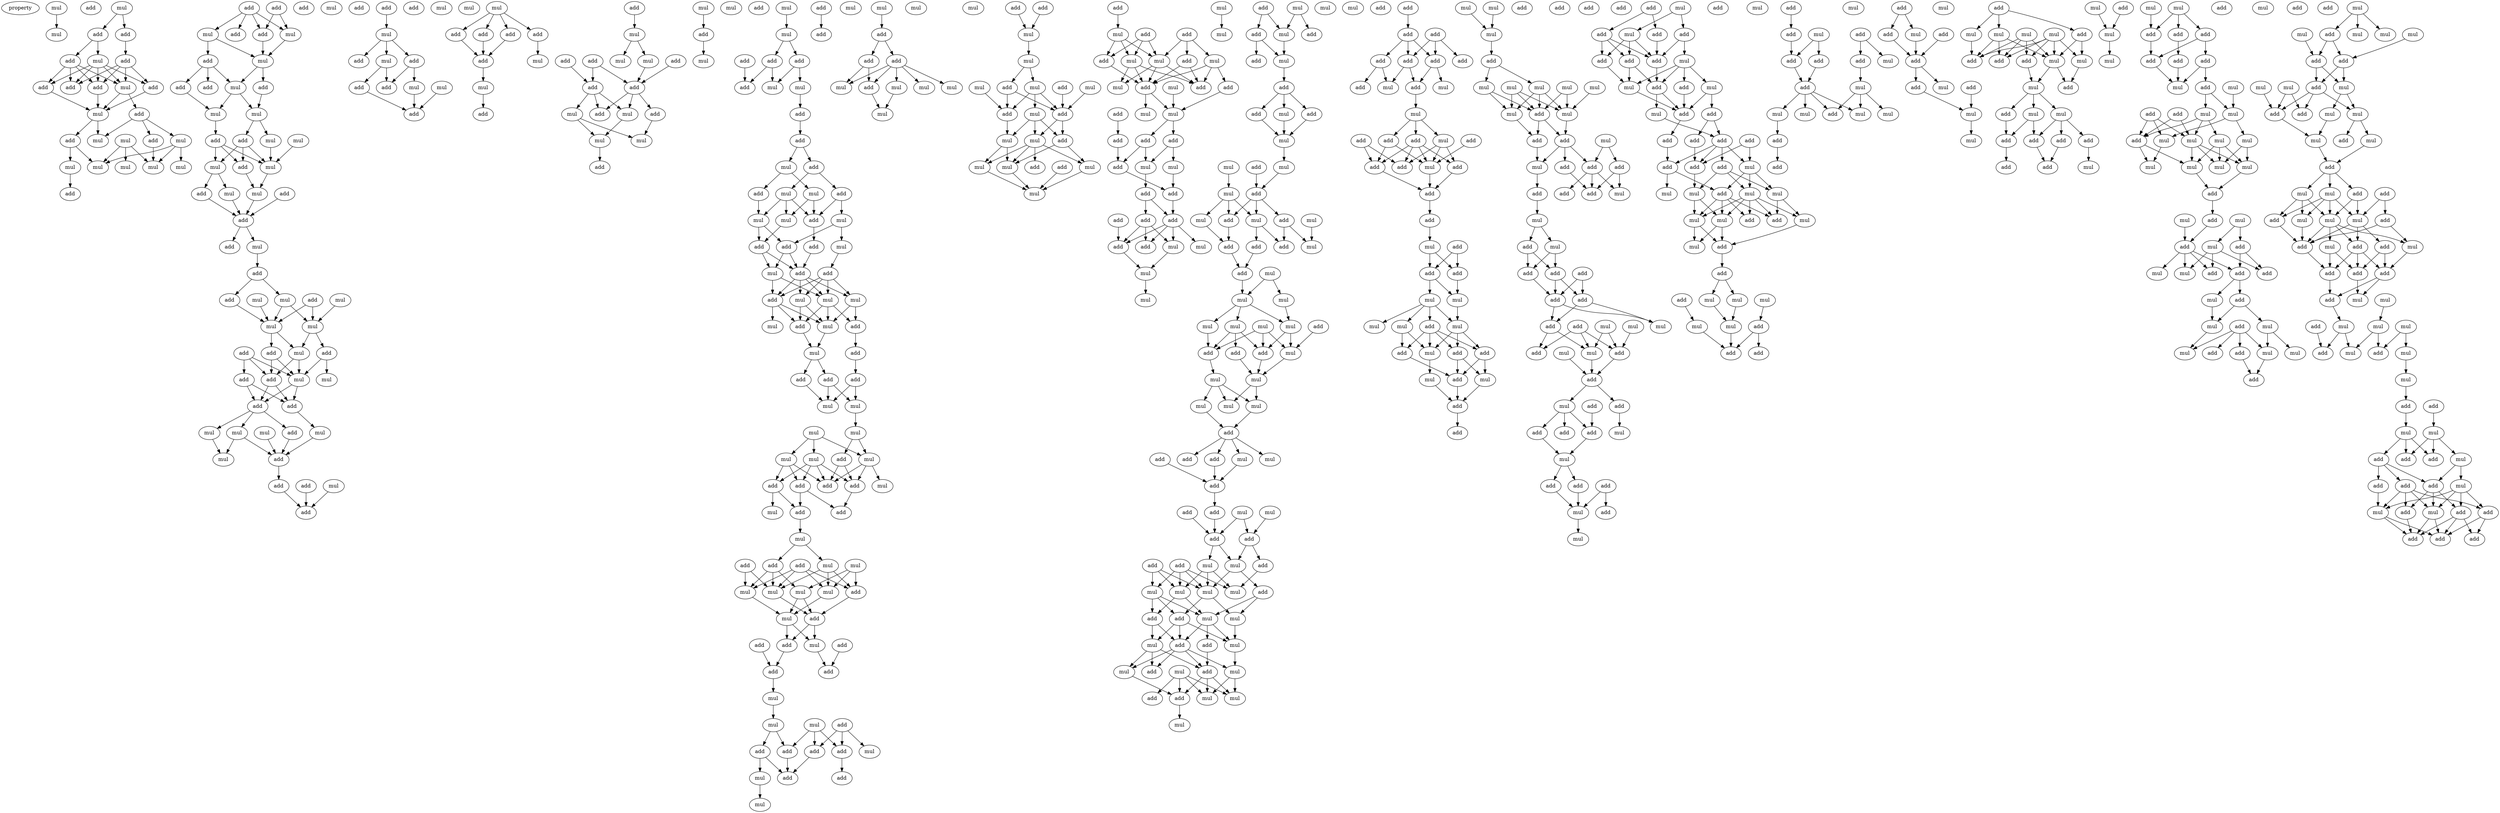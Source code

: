 digraph {
    node [fontcolor=black]
    property [mul=2,lf=2.0]
    0 [ label = mul ];
    1 [ label = mul ];
    2 [ label = add ];
    3 [ label = mul ];
    4 [ label = add ];
    5 [ label = add ];
    6 [ label = mul ];
    7 [ label = add ];
    8 [ label = add ];
    9 [ label = add ];
    10 [ label = add ];
    11 [ label = mul ];
    12 [ label = add ];
    13 [ label = add ];
    14 [ label = mul ];
    15 [ label = add ];
    16 [ label = add ];
    17 [ label = mul ];
    18 [ label = mul ];
    19 [ label = mul ];
    20 [ label = add ];
    21 [ label = mul ];
    22 [ label = mul ];
    23 [ label = mul ];
    24 [ label = mul ];
    25 [ label = mul ];
    26 [ label = add ];
    27 [ label = add ];
    28 [ label = add ];
    29 [ label = add ];
    30 [ label = mul ];
    31 [ label = mul ];
    32 [ label = add ];
    33 [ label = add ];
    34 [ label = mul ];
    35 [ label = add ];
    36 [ label = mul ];
    37 [ label = add ];
    38 [ label = add ];
    39 [ label = mul ];
    40 [ label = mul ];
    41 [ label = mul ];
    42 [ label = add ];
    43 [ label = add ];
    44 [ label = mul ];
    45 [ label = add ];
    46 [ label = add ];
    47 [ label = mul ];
    48 [ label = mul ];
    49 [ label = mul ];
    50 [ label = mul ];
    51 [ label = add ];
    52 [ label = mul ];
    53 [ label = add ];
    54 [ label = add ];
    55 [ label = add ];
    56 [ label = mul ];
    57 [ label = add ];
    58 [ label = mul ];
    59 [ label = add ];
    60 [ label = mul ];
    61 [ label = add ];
    62 [ label = mul ];
    63 [ label = mul ];
    64 [ label = mul ];
    65 [ label = add ];
    66 [ label = mul ];
    67 [ label = add ];
    68 [ label = add ];
    69 [ label = add ];
    70 [ label = mul ];
    71 [ label = add ];
    72 [ label = mul ];
    73 [ label = add ];
    74 [ label = add ];
    75 [ label = add ];
    76 [ label = mul ];
    77 [ label = mul ];
    78 [ label = mul ];
    79 [ label = add ];
    80 [ label = mul ];
    81 [ label = add ];
    82 [ label = mul ];
    83 [ label = add ];
    84 [ label = add ];
    85 [ label = mul ];
    86 [ label = add ];
    87 [ label = add ];
    88 [ label = mul ];
    89 [ label = add ];
    90 [ label = mul ];
    91 [ label = add ];
    92 [ label = mul ];
    93 [ label = add ];
    94 [ label = mul ];
    95 [ label = add ];
    96 [ label = add ];
    97 [ label = add ];
    98 [ label = mul ];
    99 [ label = mul ];
    100 [ label = mul ];
    101 [ label = add ];
    102 [ label = add ];
    103 [ label = add ];
    104 [ label = add ];
    105 [ label = mul ];
    106 [ label = add ];
    107 [ label = mul ];
    108 [ label = add ];
    109 [ label = add ];
    110 [ label = mul ];
    111 [ label = mul ];
    112 [ label = add ];
    113 [ label = mul ];
    114 [ label = add ];
    115 [ label = add ];
    116 [ label = add ];
    117 [ label = add ];
    118 [ label = mul ];
    119 [ label = mul ];
    120 [ label = add ];
    121 [ label = add ];
    122 [ label = mul ];
    123 [ label = mul ];
    124 [ label = mul ];
    125 [ label = add ];
    126 [ label = mul ];
    127 [ label = add ];
    128 [ label = add ];
    129 [ label = mul ];
    130 [ label = mul ];
    131 [ label = mul ];
    132 [ label = add ];
    133 [ label = add ];
    134 [ label = add ];
    135 [ label = mul ];
    136 [ label = add ];
    137 [ label = mul ];
    138 [ label = add ];
    139 [ label = add ];
    140 [ label = add ];
    141 [ label = mul ];
    142 [ label = add ];
    143 [ label = add ];
    144 [ label = mul ];
    145 [ label = add ];
    146 [ label = add ];
    147 [ label = mul ];
    148 [ label = add ];
    149 [ label = mul ];
    150 [ label = mul ];
    151 [ label = mul ];
    152 [ label = mul ];
    153 [ label = add ];
    154 [ label = add ];
    155 [ label = add ];
    156 [ label = mul ];
    157 [ label = add ];
    158 [ label = add ];
    159 [ label = mul ];
    160 [ label = add ];
    161 [ label = mul ];
    162 [ label = mul ];
    163 [ label = add ];
    164 [ label = mul ];
    165 [ label = add ];
    166 [ label = mul ];
    167 [ label = mul ];
    168 [ label = add ];
    169 [ label = add ];
    170 [ label = add ];
    171 [ label = add ];
    172 [ label = mul ];
    173 [ label = mul ];
    174 [ label = mul ];
    175 [ label = mul ];
    176 [ label = add ];
    177 [ label = mul ];
    178 [ label = mul ];
    179 [ label = mul ];
    180 [ label = add ];
    181 [ label = add ];
    182 [ label = add ];
    183 [ label = mul ];
    184 [ label = add ];
    185 [ label = mul ];
    186 [ label = add ];
    187 [ label = add ];
    188 [ label = mul ];
    189 [ label = add ];
    190 [ label = mul ];
    191 [ label = add ];
    192 [ label = add ];
    193 [ label = mul ];
    194 [ label = mul ];
    195 [ label = mul ];
    196 [ label = add ];
    197 [ label = mul ];
    198 [ label = mul ];
    199 [ label = add ];
    200 [ label = mul ];
    201 [ label = add ];
    202 [ label = add ];
    203 [ label = mul ];
    204 [ label = add ];
    205 [ label = add ];
    206 [ label = add ];
    207 [ label = mul ];
    208 [ label = mul ];
    209 [ label = add ];
    210 [ label = mul ];
    211 [ label = add ];
    212 [ label = add ];
    213 [ label = mul ];
    214 [ label = add ];
    215 [ label = add ];
    216 [ label = add ];
    217 [ label = add ];
    218 [ label = mul ];
    219 [ label = mul ];
    220 [ label = mul ];
    221 [ label = mul ];
    222 [ label = mul ];
    223 [ label = mul ];
    224 [ label = add ];
    225 [ label = add ];
    226 [ label = add ];
    227 [ label = mul ];
    228 [ label = mul ];
    229 [ label = mul ];
    230 [ label = mul ];
    231 [ label = add ];
    232 [ label = mul ];
    233 [ label = add ];
    234 [ label = add ];
    235 [ label = mul ];
    236 [ label = mul ];
    237 [ label = mul ];
    238 [ label = mul ];
    239 [ label = mul ];
    240 [ label = add ];
    241 [ label = add ];
    242 [ label = add ];
    243 [ label = mul ];
    244 [ label = add ];
    245 [ label = add ];
    246 [ label = mul ];
    247 [ label = mul ];
    248 [ label = mul ];
    249 [ label = mul ];
    250 [ label = add ];
    251 [ label = add ];
    252 [ label = mul ];
    253 [ label = mul ];
    254 [ label = add ];
    255 [ label = add ];
    256 [ label = mul ];
    257 [ label = add ];
    258 [ label = add ];
    259 [ label = mul ];
    260 [ label = mul ];
    261 [ label = add ];
    262 [ label = mul ];
    263 [ label = add ];
    264 [ label = mul ];
    265 [ label = add ];
    266 [ label = add ];
    267 [ label = mul ];
    268 [ label = mul ];
    269 [ label = mul ];
    270 [ label = add ];
    271 [ label = add ];
    272 [ label = add ];
    273 [ label = add ];
    274 [ label = add ];
    275 [ label = mul ];
    276 [ label = mul ];
    277 [ label = add ];
    278 [ label = add ];
    279 [ label = add ];
    280 [ label = add ];
    281 [ label = add ];
    282 [ label = add ];
    283 [ label = add ];
    284 [ label = mul ];
    285 [ label = mul ];
    286 [ label = mul ];
    287 [ label = mul ];
    288 [ label = mul ];
    289 [ label = mul ];
    290 [ label = mul ];
    291 [ label = add ];
    292 [ label = mul ];
    293 [ label = add ];
    294 [ label = add ];
    295 [ label = mul ];
    296 [ label = add ];
    297 [ label = add ];
    298 [ label = add ];
    299 [ label = mul ];
    300 [ label = add ];
    301 [ label = mul ];
    302 [ label = mul ];
    303 [ label = mul ];
    304 [ label = mul ];
    305 [ label = add ];
    306 [ label = mul ];
    307 [ label = mul ];
    308 [ label = add ];
    309 [ label = add ];
    310 [ label = mul ];
    311 [ label = add ];
    312 [ label = mul ];
    313 [ label = mul ];
    314 [ label = add ];
    315 [ label = add ];
    316 [ label = add ];
    317 [ label = mul ];
    318 [ label = mul ];
    319 [ label = add ];
    320 [ label = mul ];
    321 [ label = mul ];
    322 [ label = mul ];
    323 [ label = add ];
    324 [ label = mul ];
    325 [ label = mul ];
    326 [ label = mul ];
    327 [ label = add ];
    328 [ label = add ];
    329 [ label = mul ];
    330 [ label = add ];
    331 [ label = mul ];
    332 [ label = mul ];
    333 [ label = mul ];
    334 [ label = mul ];
    335 [ label = add ];
    336 [ label = mul ];
    337 [ label = add ];
    338 [ label = add ];
    339 [ label = add ];
    340 [ label = mul ];
    341 [ label = mul ];
    342 [ label = add ];
    343 [ label = add ];
    344 [ label = add ];
    345 [ label = mul ];
    346 [ label = add ];
    347 [ label = mul ];
    348 [ label = add ];
    349 [ label = add ];
    350 [ label = mul ];
    351 [ label = add ];
    352 [ label = add ];
    353 [ label = add ];
    354 [ label = mul ];
    355 [ label = mul ];
    356 [ label = mul ];
    357 [ label = add ];
    358 [ label = mul ];
    359 [ label = mul ];
    360 [ label = add ];
    361 [ label = mul ];
    362 [ label = mul ];
    363 [ label = add ];
    364 [ label = mul ];
    365 [ label = add ];
    366 [ label = add ];
    367 [ label = mul ];
    368 [ label = mul ];
    369 [ label = add ];
    370 [ label = mul ];
    371 [ label = mul ];
    372 [ label = add ];
    373 [ label = add ];
    374 [ label = add ];
    375 [ label = mul ];
    376 [ label = mul ];
    377 [ label = mul ];
    378 [ label = add ];
    379 [ label = add ];
    380 [ label = add ];
    381 [ label = add ];
    382 [ label = add ];
    383 [ label = add ];
    384 [ label = add ];
    385 [ label = mul ];
    386 [ label = mul ];
    387 [ label = add ];
    388 [ label = add ];
    389 [ label = mul ];
    390 [ label = add ];
    391 [ label = mul ];
    392 [ label = add ];
    393 [ label = add ];
    394 [ label = add ];
    395 [ label = add ];
    396 [ label = add ];
    397 [ label = add ];
    398 [ label = mul ];
    399 [ label = add ];
    400 [ label = add ];
    401 [ label = mul ];
    402 [ label = add ];
    403 [ label = add ];
    404 [ label = add ];
    405 [ label = mul ];
    406 [ label = mul ];
    407 [ label = mul ];
    408 [ label = mul ];
    409 [ label = mul ];
    410 [ label = add ];
    411 [ label = add ];
    412 [ label = add ];
    413 [ label = mul ];
    414 [ label = add ];
    415 [ label = mul ];
    416 [ label = mul ];
    417 [ label = add ];
    418 [ label = add ];
    419 [ label = add ];
    420 [ label = mul ];
    421 [ label = mul ];
    422 [ label = mul ];
    423 [ label = add ];
    424 [ label = mul ];
    425 [ label = mul ];
    426 [ label = mul ];
    427 [ label = mul ];
    428 [ label = mul ];
    429 [ label = add ];
    430 [ label = mul ];
    431 [ label = mul ];
    432 [ label = add ];
    433 [ label = add ];
    434 [ label = mul ];
    435 [ label = add ];
    436 [ label = mul ];
    437 [ label = add ];
    438 [ label = add ];
    439 [ label = add ];
    440 [ label = add ];
    441 [ label = add ];
    442 [ label = mul ];
    443 [ label = add ];
    444 [ label = mul ];
    445 [ label = add ];
    446 [ label = mul ];
    447 [ label = add ];
    448 [ label = add ];
    449 [ label = add ];
    450 [ label = add ];
    451 [ label = add ];
    452 [ label = mul ];
    453 [ label = mul ];
    454 [ label = add ];
    455 [ label = mul ];
    456 [ label = add ];
    457 [ label = add ];
    458 [ label = mul ];
    459 [ label = mul ];
    460 [ label = add ];
    461 [ label = add ];
    462 [ label = add ];
    463 [ label = add ];
    464 [ label = mul ];
    465 [ label = add ];
    466 [ label = mul ];
    467 [ label = add ];
    468 [ label = add ];
    469 [ label = mul ];
    470 [ label = add ];
    471 [ label = add ];
    472 [ label = add ];
    473 [ label = add ];
    474 [ label = add ];
    475 [ label = add ];
    476 [ label = mul ];
    477 [ label = mul ];
    478 [ label = add ];
    479 [ label = add ];
    480 [ label = mul ];
    481 [ label = add ];
    482 [ label = add ];
    483 [ label = add ];
    484 [ label = mul ];
    485 [ label = add ];
    486 [ label = mul ];
    487 [ label = add ];
    488 [ label = add ];
    489 [ label = add ];
    490 [ label = mul ];
    491 [ label = add ];
    492 [ label = mul ];
    493 [ label = add ];
    494 [ label = mul ];
    495 [ label = add ];
    496 [ label = add ];
    497 [ label = add ];
    498 [ label = add ];
    499 [ label = add ];
    500 [ label = add ];
    501 [ label = add ];
    502 [ label = add ];
    503 [ label = mul ];
    504 [ label = add ];
    505 [ label = mul ];
    506 [ label = mul ];
    507 [ label = mul ];
    508 [ label = mul ];
    509 [ label = mul ];
    510 [ label = add ];
    511 [ label = add ];
    512 [ label = mul ];
    513 [ label = mul ];
    514 [ label = mul ];
    515 [ label = add ];
    516 [ label = add ];
    517 [ label = mul ];
    518 [ label = mul ];
    519 [ label = add ];
    520 [ label = mul ];
    521 [ label = mul ];
    522 [ label = mul ];
    523 [ label = add ];
    524 [ label = add ];
    525 [ label = add ];
    526 [ label = add ];
    527 [ label = mul ];
    528 [ label = add ];
    529 [ label = mul ];
    530 [ label = add ];
    531 [ label = add ];
    532 [ label = mul ];
    533 [ label = mul ];
    534 [ label = add ];
    535 [ label = add ];
    536 [ label = add ];
    537 [ label = add ];
    538 [ label = mul ];
    539 [ label = add ];
    540 [ label = mul ];
    541 [ label = mul ];
    542 [ label = mul ];
    543 [ label = mul ];
    544 [ label = add ];
    545 [ label = add ];
    546 [ label = add ];
    547 [ label = add ];
    548 [ label = add ];
    549 [ label = mul ];
    550 [ label = add ];
    551 [ label = add ];
    552 [ label = add ];
    553 [ label = mul ];
    554 [ label = mul ];
    555 [ label = mul ];
    556 [ label = mul ];
    557 [ label = add ];
    558 [ label = mul ];
    559 [ label = mul ];
    560 [ label = mul ];
    561 [ label = mul ];
    562 [ label = add ];
    563 [ label = add ];
    564 [ label = add ];
    565 [ label = mul ];
    566 [ label = mul ];
    567 [ label = add ];
    568 [ label = mul ];
    569 [ label = add ];
    570 [ label = add ];
    571 [ label = mul ];
    572 [ label = mul ];
    573 [ label = add ];
    574 [ label = add ];
    575 [ label = add ];
    576 [ label = add ];
    577 [ label = add ];
    578 [ label = mul ];
    579 [ label = mul ];
    580 [ label = add ];
    581 [ label = add ];
    582 [ label = mul ];
    583 [ label = mul ];
    584 [ label = mul ];
    585 [ label = mul ];
    586 [ label = add ];
    587 [ label = add ];
    588 [ label = add ];
    589 [ label = add ];
    590 [ label = add ];
    591 [ label = add ];
    592 [ label = add ];
    593 [ label = add ];
    594 [ label = mul ];
    595 [ label = mul ];
    596 [ label = mul ];
    597 [ label = add ];
    598 [ label = add ];
    599 [ label = mul ];
    600 [ label = mul ];
    601 [ label = add ];
    602 [ label = mul ];
    603 [ label = mul ];
    604 [ label = mul ];
    605 [ label = mul ];
    606 [ label = mul ];
    607 [ label = mul ];
    608 [ label = mul ];
    609 [ label = add ];
    610 [ label = mul ];
    611 [ label = mul ];
    612 [ label = add ];
    613 [ label = add ];
    614 [ label = add ];
    615 [ label = mul ];
    616 [ label = mul ];
    617 [ label = add ];
    618 [ label = mul ];
    619 [ label = add ];
    620 [ label = add ];
    621 [ label = add ];
    622 [ label = mul ];
    623 [ label = mul ];
    624 [ label = add ];
    625 [ label = mul ];
    626 [ label = mul ];
    627 [ label = add ];
    628 [ label = mul ];
    629 [ label = mul ];
    630 [ label = add ];
    631 [ label = add ];
    632 [ label = mul ];
    633 [ label = add ];
    634 [ label = add ];
    635 [ label = mul ];
    636 [ label = mul ];
    637 [ label = mul ];
    638 [ label = mul ];
    639 [ label = mul ];
    640 [ label = add ];
    641 [ label = add ];
    642 [ label = add ];
    643 [ label = mul ];
    644 [ label = mul ];
    645 [ label = add ];
    646 [ label = mul ];
    647 [ label = add ];
    648 [ label = add ];
    649 [ label = mul ];
    650 [ label = mul ];
    651 [ label = mul ];
    652 [ label = add ];
    653 [ label = mul ];
    654 [ label = add ];
    655 [ label = mul ];
    656 [ label = mul ];
    657 [ label = add ];
    658 [ label = add ];
    659 [ label = mul ];
    660 [ label = mul ];
    661 [ label = add ];
    662 [ label = mul ];
    663 [ label = add ];
    664 [ label = add ];
    665 [ label = add ];
    666 [ label = mul ];
    667 [ label = add ];
    668 [ label = mul ];
    669 [ label = add ];
    670 [ label = add ];
    671 [ label = add ];
    672 [ label = add ];
    673 [ label = mul ];
    674 [ label = mul ];
    675 [ label = mul ];
    676 [ label = mul ];
    677 [ label = mul ];
    678 [ label = add ];
    679 [ label = add ];
    680 [ label = mul ];
    681 [ label = mul ];
    682 [ label = add ];
    683 [ label = mul ];
    684 [ label = add ];
    685 [ label = add ];
    686 [ label = mul ];
    687 [ label = mul ];
    688 [ label = mul ];
    689 [ label = add ];
    690 [ label = add ];
    691 [ label = add ];
    692 [ label = add ];
    693 [ label = mul ];
    694 [ label = add ];
    695 [ label = add ];
    696 [ label = mul ];
    697 [ label = add ];
    698 [ label = add ];
    699 [ label = mul ];
    700 [ label = add ];
    701 [ label = add ];
    702 [ label = add ];
    703 [ label = add ];
    0 -> 1 [ name = 0 ];
    3 -> 4 [ name = 1 ];
    3 -> 5 [ name = 2 ];
    4 -> 8 [ name = 3 ];
    5 -> 6 [ name = 4 ];
    5 -> 7 [ name = 5 ];
    6 -> 9 [ name = 6 ];
    6 -> 10 [ name = 7 ];
    6 -> 11 [ name = 8 ];
    6 -> 12 [ name = 9 ];
    6 -> 13 [ name = 10 ];
    7 -> 9 [ name = 11 ];
    7 -> 10 [ name = 12 ];
    7 -> 11 [ name = 13 ];
    7 -> 12 [ name = 14 ];
    8 -> 10 [ name = 15 ];
    8 -> 11 [ name = 16 ];
    8 -> 12 [ name = 17 ];
    8 -> 13 [ name = 18 ];
    9 -> 14 [ name = 19 ];
    11 -> 14 [ name = 20 ];
    11 -> 15 [ name = 21 ];
    12 -> 14 [ name = 22 ];
    13 -> 14 [ name = 23 ];
    14 -> 17 [ name = 24 ];
    14 -> 20 [ name = 25 ];
    15 -> 16 [ name = 26 ];
    15 -> 17 [ name = 27 ];
    15 -> 19 [ name = 28 ];
    16 -> 22 [ name = 29 ];
    18 -> 21 [ name = 30 ];
    18 -> 22 [ name = 31 ];
    18 -> 24 [ name = 32 ];
    19 -> 22 [ name = 33 ];
    19 -> 24 [ name = 34 ];
    19 -> 25 [ name = 35 ];
    20 -> 23 [ name = 36 ];
    20 -> 24 [ name = 37 ];
    23 -> 26 [ name = 38 ];
    27 -> 30 [ name = 39 ];
    27 -> 32 [ name = 40 ];
    28 -> 29 [ name = 41 ];
    28 -> 30 [ name = 42 ];
    28 -> 31 [ name = 43 ];
    28 -> 32 [ name = 44 ];
    30 -> 34 [ name = 45 ];
    31 -> 33 [ name = 46 ];
    31 -> 34 [ name = 47 ];
    32 -> 34 [ name = 48 ];
    33 -> 35 [ name = 49 ];
    33 -> 36 [ name = 50 ];
    33 -> 38 [ name = 51 ];
    34 -> 36 [ name = 52 ];
    34 -> 37 [ name = 53 ];
    35 -> 40 [ name = 54 ];
    36 -> 39 [ name = 55 ];
    36 -> 40 [ name = 56 ];
    37 -> 39 [ name = 57 ];
    39 -> 41 [ name = 58 ];
    39 -> 45 [ name = 59 ];
    40 -> 43 [ name = 60 ];
    41 -> 47 [ name = 61 ];
    43 -> 46 [ name = 62 ];
    43 -> 47 [ name = 63 ];
    43 -> 48 [ name = 64 ];
    44 -> 47 [ name = 65 ];
    45 -> 46 [ name = 66 ];
    45 -> 47 [ name = 67 ];
    45 -> 48 [ name = 68 ];
    46 -> 52 [ name = 69 ];
    47 -> 52 [ name = 70 ];
    48 -> 49 [ name = 71 ];
    48 -> 51 [ name = 72 ];
    49 -> 54 [ name = 73 ];
    51 -> 54 [ name = 74 ];
    52 -> 54 [ name = 75 ];
    53 -> 54 [ name = 76 ];
    54 -> 55 [ name = 77 ];
    54 -> 56 [ name = 78 ];
    56 -> 57 [ name = 79 ];
    57 -> 58 [ name = 80 ];
    57 -> 59 [ name = 81 ];
    58 -> 63 [ name = 82 ];
    58 -> 64 [ name = 83 ];
    59 -> 63 [ name = 84 ];
    60 -> 64 [ name = 85 ];
    61 -> 63 [ name = 86 ];
    61 -> 64 [ name = 87 ];
    62 -> 63 [ name = 88 ];
    63 -> 66 [ name = 89 ];
    63 -> 68 [ name = 90 ];
    64 -> 66 [ name = 91 ];
    64 -> 67 [ name = 92 ];
    65 -> 69 [ name = 93 ];
    65 -> 70 [ name = 94 ];
    65 -> 73 [ name = 95 ];
    66 -> 69 [ name = 96 ];
    66 -> 70 [ name = 97 ];
    67 -> 70 [ name = 98 ];
    67 -> 72 [ name = 99 ];
    68 -> 69 [ name = 100 ];
    68 -> 70 [ name = 101 ];
    69 -> 74 [ name = 102 ];
    69 -> 75 [ name = 103 ];
    70 -> 74 [ name = 104 ];
    70 -> 75 [ name = 105 ];
    73 -> 74 [ name = 106 ];
    73 -> 75 [ name = 107 ];
    74 -> 76 [ name = 108 ];
    75 -> 78 [ name = 109 ];
    75 -> 79 [ name = 110 ];
    75 -> 80 [ name = 111 ];
    76 -> 81 [ name = 112 ];
    77 -> 81 [ name = 113 ];
    78 -> 81 [ name = 114 ];
    78 -> 82 [ name = 115 ];
    79 -> 81 [ name = 116 ];
    80 -> 82 [ name = 117 ];
    81 -> 83 [ name = 118 ];
    83 -> 86 [ name = 119 ];
    84 -> 86 [ name = 120 ];
    85 -> 86 [ name = 121 ];
    87 -> 88 [ name = 122 ];
    88 -> 89 [ name = 123 ];
    88 -> 90 [ name = 124 ];
    88 -> 91 [ name = 125 ];
    90 -> 93 [ name = 126 ];
    90 -> 95 [ name = 127 ];
    91 -> 92 [ name = 128 ];
    91 -> 95 [ name = 129 ];
    92 -> 96 [ name = 130 ];
    93 -> 96 [ name = 131 ];
    94 -> 96 [ name = 132 ];
    100 -> 101 [ name = 133 ];
    100 -> 102 [ name = 134 ];
    100 -> 103 [ name = 135 ];
    100 -> 104 [ name = 136 ];
    101 -> 106 [ name = 137 ];
    102 -> 105 [ name = 138 ];
    103 -> 106 [ name = 139 ];
    104 -> 106 [ name = 140 ];
    106 -> 107 [ name = 141 ];
    107 -> 109 [ name = 142 ];
    108 -> 110 [ name = 143 ];
    110 -> 111 [ name = 144 ];
    110 -> 113 [ name = 145 ];
    112 -> 116 [ name = 146 ];
    112 -> 117 [ name = 147 ];
    113 -> 117 [ name = 148 ];
    114 -> 117 [ name = 149 ];
    115 -> 116 [ name = 150 ];
    116 -> 118 [ name = 151 ];
    116 -> 119 [ name = 152 ];
    116 -> 120 [ name = 153 ];
    117 -> 119 [ name = 154 ];
    117 -> 120 [ name = 155 ];
    117 -> 121 [ name = 156 ];
    118 -> 122 [ name = 157 ];
    118 -> 123 [ name = 158 ];
    119 -> 122 [ name = 159 ];
    121 -> 123 [ name = 160 ];
    122 -> 125 [ name = 161 ];
    124 -> 127 [ name = 162 ];
    127 -> 129 [ name = 163 ];
    130 -> 131 [ name = 164 ];
    131 -> 132 [ name = 165 ];
    131 -> 134 [ name = 166 ];
    132 -> 135 [ name = 167 ];
    132 -> 137 [ name = 168 ];
    133 -> 136 [ name = 169 ];
    134 -> 136 [ name = 170 ];
    134 -> 137 [ name = 171 ];
    135 -> 138 [ name = 172 ];
    138 -> 140 [ name = 173 ];
    139 -> 142 [ name = 174 ];
    140 -> 141 [ name = 175 ];
    140 -> 143 [ name = 176 ];
    141 -> 144 [ name = 177 ];
    141 -> 146 [ name = 178 ];
    143 -> 145 [ name = 179 ];
    143 -> 147 [ name = 180 ];
    144 -> 148 [ name = 181 ];
    144 -> 151 [ name = 182 ];
    145 -> 148 [ name = 183 ];
    145 -> 149 [ name = 184 ];
    146 -> 150 [ name = 185 ];
    147 -> 148 [ name = 186 ];
    147 -> 150 [ name = 187 ];
    147 -> 151 [ name = 188 ];
    148 -> 155 [ name = 189 ];
    149 -> 152 [ name = 190 ];
    149 -> 153 [ name = 191 ];
    150 -> 153 [ name = 192 ];
    150 -> 154 [ name = 193 ];
    151 -> 154 [ name = 194 ];
    152 -> 157 [ name = 195 ];
    153 -> 156 [ name = 196 ];
    153 -> 158 [ name = 197 ];
    154 -> 156 [ name = 198 ];
    154 -> 158 [ name = 199 ];
    155 -> 158 [ name = 200 ];
    156 -> 160 [ name = 201 ];
    156 -> 161 [ name = 202 ];
    157 -> 159 [ name = 203 ];
    157 -> 160 [ name = 204 ];
    157 -> 161 [ name = 205 ];
    157 -> 162 [ name = 206 ];
    158 -> 159 [ name = 207 ];
    158 -> 160 [ name = 208 ];
    158 -> 161 [ name = 209 ];
    158 -> 162 [ name = 210 ];
    159 -> 165 [ name = 211 ];
    159 -> 166 [ name = 212 ];
    160 -> 163 [ name = 213 ];
    160 -> 164 [ name = 214 ];
    160 -> 166 [ name = 215 ];
    161 -> 163 [ name = 216 ];
    161 -> 165 [ name = 217 ];
    161 -> 166 [ name = 218 ];
    162 -> 163 [ name = 219 ];
    162 -> 166 [ name = 220 ];
    163 -> 167 [ name = 221 ];
    165 -> 168 [ name = 222 ];
    166 -> 167 [ name = 223 ];
    167 -> 169 [ name = 224 ];
    167 -> 171 [ name = 225 ];
    168 -> 170 [ name = 226 ];
    169 -> 172 [ name = 227 ];
    169 -> 173 [ name = 228 ];
    170 -> 172 [ name = 229 ];
    170 -> 173 [ name = 230 ];
    171 -> 172 [ name = 231 ];
    173 -> 174 [ name = 232 ];
    174 -> 176 [ name = 233 ];
    174 -> 178 [ name = 234 ];
    175 -> 177 [ name = 235 ];
    175 -> 178 [ name = 236 ];
    175 -> 179 [ name = 237 ];
    176 -> 182 [ name = 238 ];
    176 -> 184 [ name = 239 ];
    177 -> 180 [ name = 240 ];
    177 -> 181 [ name = 241 ];
    177 -> 184 [ name = 242 ];
    178 -> 182 [ name = 243 ];
    178 -> 183 [ name = 244 ];
    178 -> 184 [ name = 245 ];
    179 -> 180 [ name = 246 ];
    179 -> 181 [ name = 247 ];
    179 -> 182 [ name = 248 ];
    179 -> 184 [ name = 249 ];
    180 -> 185 [ name = 250 ];
    180 -> 186 [ name = 251 ];
    181 -> 186 [ name = 252 ];
    181 -> 187 [ name = 253 ];
    182 -> 187 [ name = 254 ];
    186 -> 188 [ name = 255 ];
    188 -> 189 [ name = 256 ];
    188 -> 190 [ name = 257 ];
    189 -> 194 [ name = 258 ];
    189 -> 197 [ name = 259 ];
    189 -> 198 [ name = 260 ];
    190 -> 195 [ name = 261 ];
    190 -> 196 [ name = 262 ];
    190 -> 198 [ name = 263 ];
    191 -> 194 [ name = 264 ];
    191 -> 198 [ name = 265 ];
    192 -> 194 [ name = 266 ];
    192 -> 195 [ name = 267 ];
    192 -> 196 [ name = 268 ];
    192 -> 198 [ name = 269 ];
    193 -> 195 [ name = 270 ];
    193 -> 196 [ name = 271 ];
    193 -> 197 [ name = 272 ];
    194 -> 200 [ name = 273 ];
    195 -> 200 [ name = 274 ];
    196 -> 199 [ name = 275 ];
    197 -> 199 [ name = 276 ];
    197 -> 200 [ name = 277 ];
    198 -> 199 [ name = 278 ];
    199 -> 202 [ name = 279 ];
    199 -> 203 [ name = 280 ];
    200 -> 202 [ name = 281 ];
    200 -> 203 [ name = 282 ];
    201 -> 206 [ name = 283 ];
    202 -> 206 [ name = 284 ];
    203 -> 205 [ name = 285 ];
    204 -> 205 [ name = 286 ];
    206 -> 207 [ name = 287 ];
    207 -> 208 [ name = 288 ];
    208 -> 211 [ name = 289 ];
    208 -> 214 [ name = 290 ];
    209 -> 212 [ name = 291 ];
    209 -> 213 [ name = 292 ];
    209 -> 215 [ name = 293 ];
    210 -> 212 [ name = 294 ];
    210 -> 214 [ name = 295 ];
    210 -> 215 [ name = 296 ];
    211 -> 216 [ name = 297 ];
    211 -> 218 [ name = 298 ];
    212 -> 217 [ name = 299 ];
    214 -> 216 [ name = 300 ];
    215 -> 216 [ name = 301 ];
    218 -> 219 [ name = 302 ];
    221 -> 224 [ name = 303 ];
    224 -> 225 [ name = 304 ];
    224 -> 226 [ name = 305 ];
    225 -> 230 [ name = 306 ];
    225 -> 231 [ name = 307 ];
    226 -> 227 [ name = 308 ];
    226 -> 228 [ name = 309 ];
    226 -> 229 [ name = 310 ];
    226 -> 230 [ name = 311 ];
    226 -> 231 [ name = 312 ];
    227 -> 232 [ name = 313 ];
    231 -> 232 [ name = 314 ];
    233 -> 235 [ name = 315 ];
    234 -> 235 [ name = 316 ];
    235 -> 236 [ name = 317 ];
    236 -> 237 [ name = 318 ];
    236 -> 241 [ name = 319 ];
    237 -> 242 [ name = 320 ];
    237 -> 243 [ name = 321 ];
    237 -> 244 [ name = 322 ];
    238 -> 244 [ name = 323 ];
    239 -> 242 [ name = 324 ];
    240 -> 242 [ name = 325 ];
    241 -> 242 [ name = 326 ];
    241 -> 244 [ name = 327 ];
    242 -> 245 [ name = 328 ];
    242 -> 246 [ name = 329 ];
    243 -> 245 [ name = 330 ];
    243 -> 246 [ name = 331 ];
    243 -> 247 [ name = 332 ];
    244 -> 247 [ name = 333 ];
    245 -> 248 [ name = 334 ];
    245 -> 249 [ name = 335 ];
    246 -> 248 [ name = 336 ];
    246 -> 249 [ name = 337 ];
    246 -> 250 [ name = 338 ];
    246 -> 252 [ name = 339 ];
    247 -> 248 [ name = 340 ];
    247 -> 252 [ name = 341 ];
    248 -> 253 [ name = 342 ];
    249 -> 253 [ name = 343 ];
    251 -> 253 [ name = 344 ];
    252 -> 253 [ name = 345 ];
    254 -> 256 [ name = 346 ];
    255 -> 259 [ name = 347 ];
    255 -> 261 [ name = 348 ];
    255 -> 262 [ name = 349 ];
    256 -> 258 [ name = 350 ];
    256 -> 259 [ name = 351 ];
    256 -> 260 [ name = 352 ];
    257 -> 258 [ name = 353 ];
    257 -> 259 [ name = 354 ];
    257 -> 260 [ name = 355 ];
    258 -> 265 [ name = 356 ];
    259 -> 263 [ name = 357 ];
    259 -> 265 [ name = 358 ];
    259 -> 267 [ name = 359 ];
    260 -> 263 [ name = 360 ];
    260 -> 265 [ name = 361 ];
    260 -> 267 [ name = 362 ];
    261 -> 263 [ name = 363 ];
    261 -> 265 [ name = 364 ];
    262 -> 263 [ name = 365 ];
    262 -> 265 [ name = 366 ];
    262 -> 266 [ name = 367 ];
    264 -> 269 [ name = 368 ];
    265 -> 268 [ name = 369 ];
    265 -> 269 [ name = 370 ];
    266 -> 269 [ name = 371 ];
    269 -> 271 [ name = 372 ];
    269 -> 273 [ name = 373 ];
    270 -> 272 [ name = 374 ];
    271 -> 275 [ name = 375 ];
    271 -> 276 [ name = 376 ];
    272 -> 274 [ name = 377 ];
    273 -> 274 [ name = 378 ];
    273 -> 275 [ name = 379 ];
    274 -> 277 [ name = 380 ];
    275 -> 278 [ name = 381 ];
    276 -> 277 [ name = 382 ];
    277 -> 280 [ name = 383 ];
    278 -> 280 [ name = 384 ];
    278 -> 281 [ name = 385 ];
    279 -> 283 [ name = 386 ];
    280 -> 282 [ name = 387 ];
    280 -> 283 [ name = 388 ];
    280 -> 284 [ name = 389 ];
    280 -> 285 [ name = 390 ];
    281 -> 282 [ name = 391 ];
    281 -> 283 [ name = 392 ];
    281 -> 284 [ name = 393 ];
    283 -> 286 [ name = 394 ];
    284 -> 286 [ name = 395 ];
    286 -> 287 [ name = 396 ];
    288 -> 289 [ name = 397 ];
    290 -> 292 [ name = 398 ];
    290 -> 294 [ name = 399 ];
    291 -> 292 [ name = 400 ];
    291 -> 293 [ name = 401 ];
    292 -> 295 [ name = 402 ];
    293 -> 295 [ name = 403 ];
    293 -> 296 [ name = 404 ];
    295 -> 297 [ name = 405 ];
    297 -> 298 [ name = 406 ];
    297 -> 299 [ name = 407 ];
    297 -> 300 [ name = 408 ];
    298 -> 301 [ name = 409 ];
    299 -> 301 [ name = 410 ];
    300 -> 301 [ name = 411 ];
    301 -> 304 [ name = 412 ];
    304 -> 308 [ name = 413 ];
    305 -> 308 [ name = 414 ];
    306 -> 307 [ name = 415 ];
    307 -> 309 [ name = 416 ];
    307 -> 310 [ name = 417 ];
    307 -> 312 [ name = 418 ];
    308 -> 309 [ name = 419 ];
    308 -> 310 [ name = 420 ];
    308 -> 311 [ name = 421 ];
    309 -> 316 [ name = 422 ];
    310 -> 314 [ name = 423 ];
    310 -> 315 [ name = 424 ];
    311 -> 314 [ name = 425 ];
    311 -> 317 [ name = 426 ];
    312 -> 316 [ name = 427 ];
    313 -> 317 [ name = 428 ];
    315 -> 319 [ name = 429 ];
    316 -> 319 [ name = 430 ];
    318 -> 320 [ name = 431 ];
    318 -> 321 [ name = 432 ];
    319 -> 320 [ name = 433 ];
    320 -> 322 [ name = 434 ];
    320 -> 325 [ name = 435 ];
    320 -> 326 [ name = 436 ];
    321 -> 326 [ name = 437 ];
    322 -> 327 [ name = 438 ];
    322 -> 328 [ name = 439 ];
    322 -> 330 [ name = 440 ];
    323 -> 329 [ name = 441 ];
    324 -> 328 [ name = 442 ];
    324 -> 329 [ name = 443 ];
    324 -> 330 [ name = 444 ];
    325 -> 330 [ name = 445 ];
    326 -> 328 [ name = 446 ];
    326 -> 329 [ name = 447 ];
    327 -> 332 [ name = 448 ];
    328 -> 332 [ name = 449 ];
    329 -> 332 [ name = 450 ];
    330 -> 331 [ name = 451 ];
    331 -> 333 [ name = 452 ];
    331 -> 334 [ name = 453 ];
    331 -> 336 [ name = 454 ];
    332 -> 333 [ name = 455 ];
    332 -> 336 [ name = 456 ];
    333 -> 337 [ name = 457 ];
    334 -> 337 [ name = 458 ];
    337 -> 339 [ name = 459 ];
    337 -> 340 [ name = 460 ];
    337 -> 341 [ name = 461 ];
    337 -> 342 [ name = 462 ];
    338 -> 343 [ name = 463 ];
    339 -> 343 [ name = 464 ];
    341 -> 343 [ name = 465 ];
    343 -> 346 [ name = 466 ];
    344 -> 349 [ name = 467 ];
    345 -> 348 [ name = 468 ];
    346 -> 349 [ name = 469 ];
    347 -> 348 [ name = 470 ];
    347 -> 349 [ name = 471 ];
    348 -> 353 [ name = 472 ];
    348 -> 354 [ name = 473 ];
    349 -> 350 [ name = 474 ];
    349 -> 354 [ name = 475 ];
    350 -> 355 [ name = 476 ];
    350 -> 356 [ name = 477 ];
    350 -> 358 [ name = 478 ];
    351 -> 355 [ name = 479 ];
    351 -> 356 [ name = 480 ];
    351 -> 359 [ name = 481 ];
    352 -> 355 [ name = 482 ];
    352 -> 356 [ name = 483 ];
    352 -> 358 [ name = 484 ];
    352 -> 359 [ name = 485 ];
    353 -> 358 [ name = 486 ];
    354 -> 355 [ name = 487 ];
    354 -> 357 [ name = 488 ];
    355 -> 360 [ name = 489 ];
    355 -> 362 [ name = 490 ];
    356 -> 361 [ name = 491 ];
    356 -> 363 [ name = 492 ];
    357 -> 361 [ name = 493 ];
    357 -> 362 [ name = 494 ];
    359 -> 360 [ name = 495 ];
    359 -> 361 [ name = 496 ];
    359 -> 363 [ name = 497 ];
    360 -> 364 [ name = 498 ];
    360 -> 366 [ name = 499 ];
    360 -> 367 [ name = 500 ];
    361 -> 364 [ name = 501 ];
    361 -> 365 [ name = 502 ];
    361 -> 366 [ name = 503 ];
    362 -> 364 [ name = 504 ];
    363 -> 366 [ name = 505 ];
    363 -> 367 [ name = 506 ];
    364 -> 371 [ name = 507 ];
    365 -> 369 [ name = 508 ];
    366 -> 368 [ name = 509 ];
    366 -> 369 [ name = 510 ];
    366 -> 371 [ name = 511 ];
    366 -> 372 [ name = 512 ];
    367 -> 368 [ name = 513 ];
    367 -> 369 [ name = 514 ];
    367 -> 372 [ name = 515 ];
    368 -> 373 [ name = 516 ];
    369 -> 373 [ name = 517 ];
    369 -> 375 [ name = 518 ];
    369 -> 376 [ name = 519 ];
    370 -> 373 [ name = 520 ];
    370 -> 374 [ name = 521 ];
    370 -> 375 [ name = 522 ];
    370 -> 376 [ name = 523 ];
    371 -> 375 [ name = 524 ];
    371 -> 376 [ name = 525 ];
    373 -> 377 [ name = 526 ];
    378 -> 379 [ name = 527 ];
    379 -> 382 [ name = 528 ];
    379 -> 383 [ name = 529 ];
    379 -> 384 [ name = 530 ];
    380 -> 381 [ name = 531 ];
    380 -> 383 [ name = 532 ];
    380 -> 384 [ name = 533 ];
    382 -> 386 [ name = 534 ];
    382 -> 387 [ name = 535 ];
    383 -> 386 [ name = 536 ];
    383 -> 388 [ name = 537 ];
    384 -> 385 [ name = 538 ];
    384 -> 388 [ name = 539 ];
    388 -> 389 [ name = 540 ];
    389 -> 391 [ name = 541 ];
    389 -> 392 [ name = 542 ];
    389 -> 394 [ name = 543 ];
    390 -> 398 [ name = 544 ];
    391 -> 396 [ name = 545 ];
    391 -> 397 [ name = 546 ];
    391 -> 398 [ name = 547 ];
    392 -> 395 [ name = 548 ];
    392 -> 396 [ name = 549 ];
    392 -> 397 [ name = 550 ];
    392 -> 398 [ name = 551 ];
    393 -> 395 [ name = 552 ];
    393 -> 397 [ name = 553 ];
    394 -> 395 [ name = 554 ];
    394 -> 398 [ name = 555 ];
    395 -> 399 [ name = 556 ];
    396 -> 399 [ name = 557 ];
    398 -> 399 [ name = 558 ];
    399 -> 400 [ name = 559 ];
    400 -> 401 [ name = 560 ];
    401 -> 403 [ name = 561 ];
    401 -> 404 [ name = 562 ];
    402 -> 403 [ name = 563 ];
    402 -> 404 [ name = 564 ];
    403 -> 405 [ name = 565 ];
    404 -> 405 [ name = 566 ];
    404 -> 406 [ name = 567 ];
    405 -> 408 [ name = 568 ];
    406 -> 407 [ name = 569 ];
    406 -> 408 [ name = 570 ];
    406 -> 409 [ name = 571 ];
    406 -> 410 [ name = 572 ];
    407 -> 412 [ name = 573 ];
    407 -> 413 [ name = 574 ];
    408 -> 411 [ name = 575 ];
    408 -> 413 [ name = 576 ];
    408 -> 414 [ name = 577 ];
    410 -> 411 [ name = 578 ];
    410 -> 412 [ name = 579 ];
    410 -> 413 [ name = 580 ];
    410 -> 414 [ name = 581 ];
    411 -> 416 [ name = 582 ];
    411 -> 417 [ name = 583 ];
    412 -> 417 [ name = 584 ];
    413 -> 415 [ name = 585 ];
    414 -> 416 [ name = 586 ];
    414 -> 417 [ name = 587 ];
    415 -> 418 [ name = 588 ];
    416 -> 418 [ name = 589 ];
    417 -> 418 [ name = 590 ];
    418 -> 419 [ name = 591 ];
    420 -> 422 [ name = 592 ];
    421 -> 422 [ name = 593 ];
    422 -> 423 [ name = 594 ];
    423 -> 425 [ name = 595 ];
    423 -> 428 [ name = 596 ];
    424 -> 429 [ name = 597 ];
    424 -> 430 [ name = 598 ];
    424 -> 431 [ name = 599 ];
    425 -> 429 [ name = 600 ];
    425 -> 430 [ name = 601 ];
    425 -> 431 [ name = 602 ];
    426 -> 431 [ name = 603 ];
    427 -> 429 [ name = 604 ];
    427 -> 431 [ name = 605 ];
    428 -> 429 [ name = 606 ];
    428 -> 430 [ name = 607 ];
    429 -> 432 [ name = 608 ];
    429 -> 433 [ name = 609 ];
    430 -> 433 [ name = 610 ];
    431 -> 432 [ name = 611 ];
    432 -> 436 [ name = 612 ];
    432 -> 437 [ name = 613 ];
    432 -> 438 [ name = 614 ];
    433 -> 436 [ name = 615 ];
    434 -> 435 [ name = 616 ];
    434 -> 437 [ name = 617 ];
    435 -> 439 [ name = 618 ];
    435 -> 442 [ name = 619 ];
    436 -> 440 [ name = 620 ];
    437 -> 439 [ name = 621 ];
    437 -> 441 [ name = 622 ];
    437 -> 442 [ name = 623 ];
    438 -> 439 [ name = 624 ];
    440 -> 444 [ name = 625 ];
    444 -> 445 [ name = 626 ];
    444 -> 446 [ name = 627 ];
    445 -> 448 [ name = 628 ];
    445 -> 449 [ name = 629 ];
    446 -> 448 [ name = 630 ];
    446 -> 449 [ name = 631 ];
    447 -> 450 [ name = 632 ];
    447 -> 451 [ name = 633 ];
    448 -> 450 [ name = 634 ];
    449 -> 450 [ name = 635 ];
    449 -> 451 [ name = 636 ];
    450 -> 453 [ name = 637 ];
    450 -> 456 [ name = 638 ];
    451 -> 453 [ name = 639 ];
    451 -> 456 [ name = 640 ];
    452 -> 460 [ name = 641 ];
    454 -> 457 [ name = 642 ];
    454 -> 459 [ name = 643 ];
    454 -> 460 [ name = 644 ];
    455 -> 459 [ name = 645 ];
    455 -> 460 [ name = 646 ];
    456 -> 457 [ name = 647 ];
    456 -> 459 [ name = 648 ];
    458 -> 461 [ name = 649 ];
    459 -> 461 [ name = 650 ];
    460 -> 461 [ name = 651 ];
    461 -> 462 [ name = 652 ];
    461 -> 464 [ name = 653 ];
    462 -> 466 [ name = 654 ];
    463 -> 465 [ name = 655 ];
    464 -> 465 [ name = 656 ];
    464 -> 467 [ name = 657 ];
    464 -> 468 [ name = 658 ];
    465 -> 469 [ name = 659 ];
    467 -> 469 [ name = 660 ];
    469 -> 473 [ name = 661 ];
    469 -> 474 [ name = 662 ];
    470 -> 475 [ name = 663 ];
    470 -> 476 [ name = 664 ];
    473 -> 476 [ name = 665 ];
    474 -> 476 [ name = 666 ];
    476 -> 477 [ name = 667 ];
    479 -> 481 [ name = 668 ];
    479 -> 483 [ name = 669 ];
    480 -> 482 [ name = 670 ];
    480 -> 484 [ name = 671 ];
    481 -> 487 [ name = 672 ];
    482 -> 486 [ name = 673 ];
    482 -> 487 [ name = 674 ];
    483 -> 485 [ name = 675 ];
    483 -> 487 [ name = 676 ];
    483 -> 488 [ name = 677 ];
    484 -> 485 [ name = 678 ];
    484 -> 487 [ name = 679 ];
    484 -> 488 [ name = 680 ];
    485 -> 491 [ name = 681 ];
    485 -> 492 [ name = 682 ];
    486 -> 489 [ name = 683 ];
    486 -> 490 [ name = 684 ];
    486 -> 491 [ name = 685 ];
    486 -> 492 [ name = 686 ];
    487 -> 491 [ name = 687 ];
    488 -> 492 [ name = 688 ];
    489 -> 493 [ name = 689 ];
    490 -> 493 [ name = 690 ];
    490 -> 495 [ name = 691 ];
    491 -> 493 [ name = 692 ];
    491 -> 494 [ name = 693 ];
    492 -> 493 [ name = 694 ];
    493 -> 499 [ name = 695 ];
    494 -> 496 [ name = 696 ];
    495 -> 496 [ name = 697 ];
    495 -> 498 [ name = 698 ];
    496 -> 500 [ name = 699 ];
    496 -> 501 [ name = 700 ];
    496 -> 502 [ name = 701 ];
    496 -> 503 [ name = 702 ];
    497 -> 500 [ name = 703 ];
    497 -> 503 [ name = 704 ];
    498 -> 500 [ name = 705 ];
    499 -> 502 [ name = 706 ];
    500 -> 505 [ name = 707 ];
    501 -> 505 [ name = 708 ];
    501 -> 506 [ name = 709 ];
    501 -> 507 [ name = 710 ];
    502 -> 504 [ name = 711 ];
    502 -> 508 [ name = 712 ];
    503 -> 504 [ name = 713 ];
    503 -> 506 [ name = 714 ];
    503 -> 507 [ name = 715 ];
    504 -> 510 [ name = 716 ];
    504 -> 511 [ name = 717 ];
    504 -> 512 [ name = 718 ];
    504 -> 513 [ name = 719 ];
    505 -> 512 [ name = 720 ];
    505 -> 513 [ name = 721 ];
    506 -> 509 [ name = 722 ];
    506 -> 510 [ name = 723 ];
    506 -> 511 [ name = 724 ];
    506 -> 512 [ name = 725 ];
    506 -> 513 [ name = 726 ];
    507 -> 509 [ name = 727 ];
    507 -> 511 [ name = 728 ];
    509 -> 515 [ name = 729 ];
    512 -> 514 [ name = 730 ];
    512 -> 515 [ name = 731 ];
    513 -> 514 [ name = 732 ];
    513 -> 515 [ name = 733 ];
    515 -> 516 [ name = 734 ];
    516 -> 517 [ name = 735 ];
    516 -> 520 [ name = 736 ];
    517 -> 522 [ name = 737 ];
    518 -> 523 [ name = 738 ];
    519 -> 521 [ name = 739 ];
    520 -> 522 [ name = 740 ];
    521 -> 525 [ name = 741 ];
    522 -> 525 [ name = 742 ];
    523 -> 524 [ name = 743 ];
    523 -> 525 [ name = 744 ];
    528 -> 531 [ name = 745 ];
    529 -> 534 [ name = 746 ];
    529 -> 535 [ name = 747 ];
    530 -> 532 [ name = 748 ];
    530 -> 536 [ name = 749 ];
    531 -> 534 [ name = 750 ];
    534 -> 537 [ name = 751 ];
    535 -> 537 [ name = 752 ];
    536 -> 538 [ name = 753 ];
    537 -> 539 [ name = 754 ];
    537 -> 540 [ name = 755 ];
    537 -> 541 [ name = 756 ];
    537 -> 542 [ name = 757 ];
    538 -> 539 [ name = 758 ];
    538 -> 540 [ name = 759 ];
    538 -> 543 [ name = 760 ];
    541 -> 544 [ name = 761 ];
    544 -> 546 [ name = 762 ];
    545 -> 547 [ name = 763 ];
    545 -> 549 [ name = 764 ];
    547 -> 550 [ name = 765 ];
    548 -> 550 [ name = 766 ];
    549 -> 550 [ name = 767 ];
    550 -> 551 [ name = 768 ];
    550 -> 553 [ name = 769 ];
    551 -> 554 [ name = 770 ];
    552 -> 554 [ name = 771 ];
    554 -> 555 [ name = 772 ];
    557 -> 560 [ name = 773 ];
    557 -> 561 [ name = 774 ];
    557 -> 562 [ name = 775 ];
    558 -> 563 [ name = 776 ];
    558 -> 564 [ name = 777 ];
    558 -> 565 [ name = 778 ];
    558 -> 566 [ name = 779 ];
    558 -> 567 [ name = 780 ];
    559 -> 563 [ name = 781 ];
    559 -> 564 [ name = 782 ];
    559 -> 565 [ name = 783 ];
    559 -> 567 [ name = 784 ];
    560 -> 563 [ name = 785 ];
    560 -> 564 [ name = 786 ];
    560 -> 565 [ name = 787 ];
    561 -> 563 [ name = 788 ];
    562 -> 565 [ name = 789 ];
    562 -> 566 [ name = 790 ];
    565 -> 568 [ name = 791 ];
    565 -> 569 [ name = 792 ];
    566 -> 569 [ name = 793 ];
    567 -> 568 [ name = 794 ];
    568 -> 570 [ name = 795 ];
    568 -> 571 [ name = 796 ];
    568 -> 572 [ name = 797 ];
    570 -> 576 [ name = 798 ];
    571 -> 573 [ name = 799 ];
    571 -> 574 [ name = 800 ];
    571 -> 575 [ name = 801 ];
    572 -> 573 [ name = 802 ];
    572 -> 576 [ name = 803 ];
    573 -> 580 [ name = 804 ];
    574 -> 578 [ name = 805 ];
    575 -> 580 [ name = 806 ];
    576 -> 577 [ name = 807 ];
    579 -> 582 [ name = 808 ];
    581 -> 582 [ name = 809 ];
    582 -> 583 [ name = 810 ];
    584 -> 586 [ name = 811 ];
    584 -> 588 [ name = 812 ];
    584 -> 589 [ name = 813 ];
    585 -> 586 [ name = 814 ];
    586 -> 590 [ name = 815 ];
    588 -> 590 [ name = 816 ];
    588 -> 592 [ name = 817 ];
    589 -> 591 [ name = 818 ];
    590 -> 595 [ name = 819 ];
    591 -> 595 [ name = 820 ];
    592 -> 593 [ name = 821 ];
    592 -> 595 [ name = 822 ];
    593 -> 596 [ name = 823 ];
    593 -> 599 [ name = 824 ];
    594 -> 599 [ name = 825 ];
    596 -> 601 [ name = 826 ];
    596 -> 602 [ name = 827 ];
    596 -> 604 [ name = 828 ];
    597 -> 601 [ name = 829 ];
    597 -> 602 [ name = 830 ];
    597 -> 603 [ name = 831 ];
    598 -> 601 [ name = 832 ];
    598 -> 602 [ name = 833 ];
    599 -> 600 [ name = 834 ];
    599 -> 603 [ name = 835 ];
    600 -> 605 [ name = 836 ];
    600 -> 606 [ name = 837 ];
    601 -> 607 [ name = 838 ];
    601 -> 608 [ name = 839 ];
    602 -> 605 [ name = 840 ];
    602 -> 606 [ name = 841 ];
    602 -> 608 [ name = 842 ];
    603 -> 607 [ name = 843 ];
    604 -> 605 [ name = 844 ];
    604 -> 606 [ name = 845 ];
    604 -> 608 [ name = 846 ];
    606 -> 609 [ name = 847 ];
    608 -> 609 [ name = 848 ];
    609 -> 612 [ name = 849 ];
    610 -> 613 [ name = 850 ];
    610 -> 615 [ name = 851 ];
    611 -> 614 [ name = 852 ];
    612 -> 614 [ name = 853 ];
    613 -> 617 [ name = 854 ];
    613 -> 620 [ name = 855 ];
    614 -> 616 [ name = 856 ];
    614 -> 617 [ name = 857 ];
    614 -> 618 [ name = 858 ];
    614 -> 619 [ name = 859 ];
    615 -> 616 [ name = 860 ];
    615 -> 619 [ name = 861 ];
    615 -> 620 [ name = 862 ];
    617 -> 621 [ name = 863 ];
    617 -> 622 [ name = 864 ];
    621 -> 623 [ name = 865 ];
    621 -> 625 [ name = 866 ];
    622 -> 625 [ name = 867 ];
    623 -> 626 [ name = 868 ];
    623 -> 629 [ name = 869 ];
    624 -> 626 [ name = 870 ];
    624 -> 627 [ name = 871 ];
    624 -> 628 [ name = 872 ];
    624 -> 630 [ name = 873 ];
    625 -> 628 [ name = 874 ];
    626 -> 631 [ name = 875 ];
    627 -> 631 [ name = 876 ];
    635 -> 636 [ name = 877 ];
    635 -> 639 [ name = 878 ];
    635 -> 640 [ name = 879 ];
    637 -> 641 [ name = 880 ];
    638 -> 642 [ name = 881 ];
    640 -> 641 [ name = 882 ];
    640 -> 642 [ name = 883 ];
    641 -> 645 [ name = 884 ];
    641 -> 646 [ name = 885 ];
    642 -> 645 [ name = 886 ];
    642 -> 646 [ name = 887 ];
    643 -> 647 [ name = 888 ];
    644 -> 647 [ name = 889 ];
    644 -> 648 [ name = 890 ];
    645 -> 647 [ name = 891 ];
    645 -> 648 [ name = 892 ];
    645 -> 649 [ name = 893 ];
    646 -> 649 [ name = 894 ];
    646 -> 650 [ name = 895 ];
    647 -> 653 [ name = 896 ];
    649 -> 651 [ name = 897 ];
    649 -> 652 [ name = 898 ];
    650 -> 653 [ name = 899 ];
    651 -> 654 [ name = 900 ];
    653 -> 654 [ name = 901 ];
    654 -> 655 [ name = 902 ];
    654 -> 656 [ name = 903 ];
    654 -> 658 [ name = 904 ];
    655 -> 659 [ name = 905 ];
    655 -> 660 [ name = 906 ];
    655 -> 662 [ name = 907 ];
    655 -> 663 [ name = 908 ];
    656 -> 659 [ name = 909 ];
    656 -> 660 [ name = 910 ];
    656 -> 663 [ name = 911 ];
    657 -> 661 [ name = 912 ];
    657 -> 662 [ name = 913 ];
    658 -> 660 [ name = 914 ];
    658 -> 662 [ name = 915 ];
    659 -> 664 [ name = 916 ];
    660 -> 664 [ name = 917 ];
    660 -> 665 [ name = 918 ];
    660 -> 666 [ name = 919 ];
    660 -> 668 [ name = 920 ];
    661 -> 664 [ name = 921 ];
    661 -> 666 [ name = 922 ];
    662 -> 664 [ name = 923 ];
    662 -> 665 [ name = 924 ];
    662 -> 667 [ name = 925 ];
    663 -> 664 [ name = 926 ];
    664 -> 669 [ name = 927 ];
    665 -> 669 [ name = 928 ];
    665 -> 670 [ name = 929 ];
    665 -> 671 [ name = 930 ];
    666 -> 670 [ name = 931 ];
    667 -> 670 [ name = 932 ];
    667 -> 671 [ name = 933 ];
    668 -> 669 [ name = 934 ];
    668 -> 671 [ name = 935 ];
    669 -> 672 [ name = 936 ];
    670 -> 672 [ name = 937 ];
    670 -> 674 [ name = 938 ];
    671 -> 674 [ name = 939 ];
    672 -> 675 [ name = 940 ];
    673 -> 677 [ name = 941 ];
    675 -> 679 [ name = 942 ];
    675 -> 681 [ name = 943 ];
    676 -> 680 [ name = 944 ];
    676 -> 682 [ name = 945 ];
    677 -> 681 [ name = 946 ];
    677 -> 682 [ name = 947 ];
    678 -> 679 [ name = 948 ];
    680 -> 683 [ name = 949 ];
    683 -> 685 [ name = 950 ];
    684 -> 687 [ name = 951 ];
    685 -> 686 [ name = 952 ];
    686 -> 689 [ name = 953 ];
    686 -> 690 [ name = 954 ];
    686 -> 691 [ name = 955 ];
    687 -> 688 [ name = 956 ];
    687 -> 690 [ name = 957 ];
    687 -> 691 [ name = 958 ];
    688 -> 693 [ name = 959 ];
    688 -> 694 [ name = 960 ];
    689 -> 692 [ name = 961 ];
    689 -> 694 [ name = 962 ];
    689 -> 695 [ name = 963 ];
    692 -> 696 [ name = 964 ];
    693 -> 696 [ name = 965 ];
    693 -> 698 [ name = 966 ];
    693 -> 699 [ name = 967 ];
    693 -> 700 [ name = 968 ];
    694 -> 697 [ name = 969 ];
    694 -> 698 [ name = 970 ];
    694 -> 699 [ name = 971 ];
    695 -> 696 [ name = 972 ];
    695 -> 697 [ name = 973 ];
    695 -> 699 [ name = 974 ];
    695 -> 700 [ name = 975 ];
    696 -> 701 [ name = 976 ];
    696 -> 702 [ name = 977 ];
    697 -> 702 [ name = 978 ];
    698 -> 701 [ name = 979 ];
    698 -> 702 [ name = 980 ];
    698 -> 703 [ name = 981 ];
    699 -> 701 [ name = 982 ];
    699 -> 702 [ name = 983 ];
    700 -> 701 [ name = 984 ];
    700 -> 703 [ name = 985 ];
}
